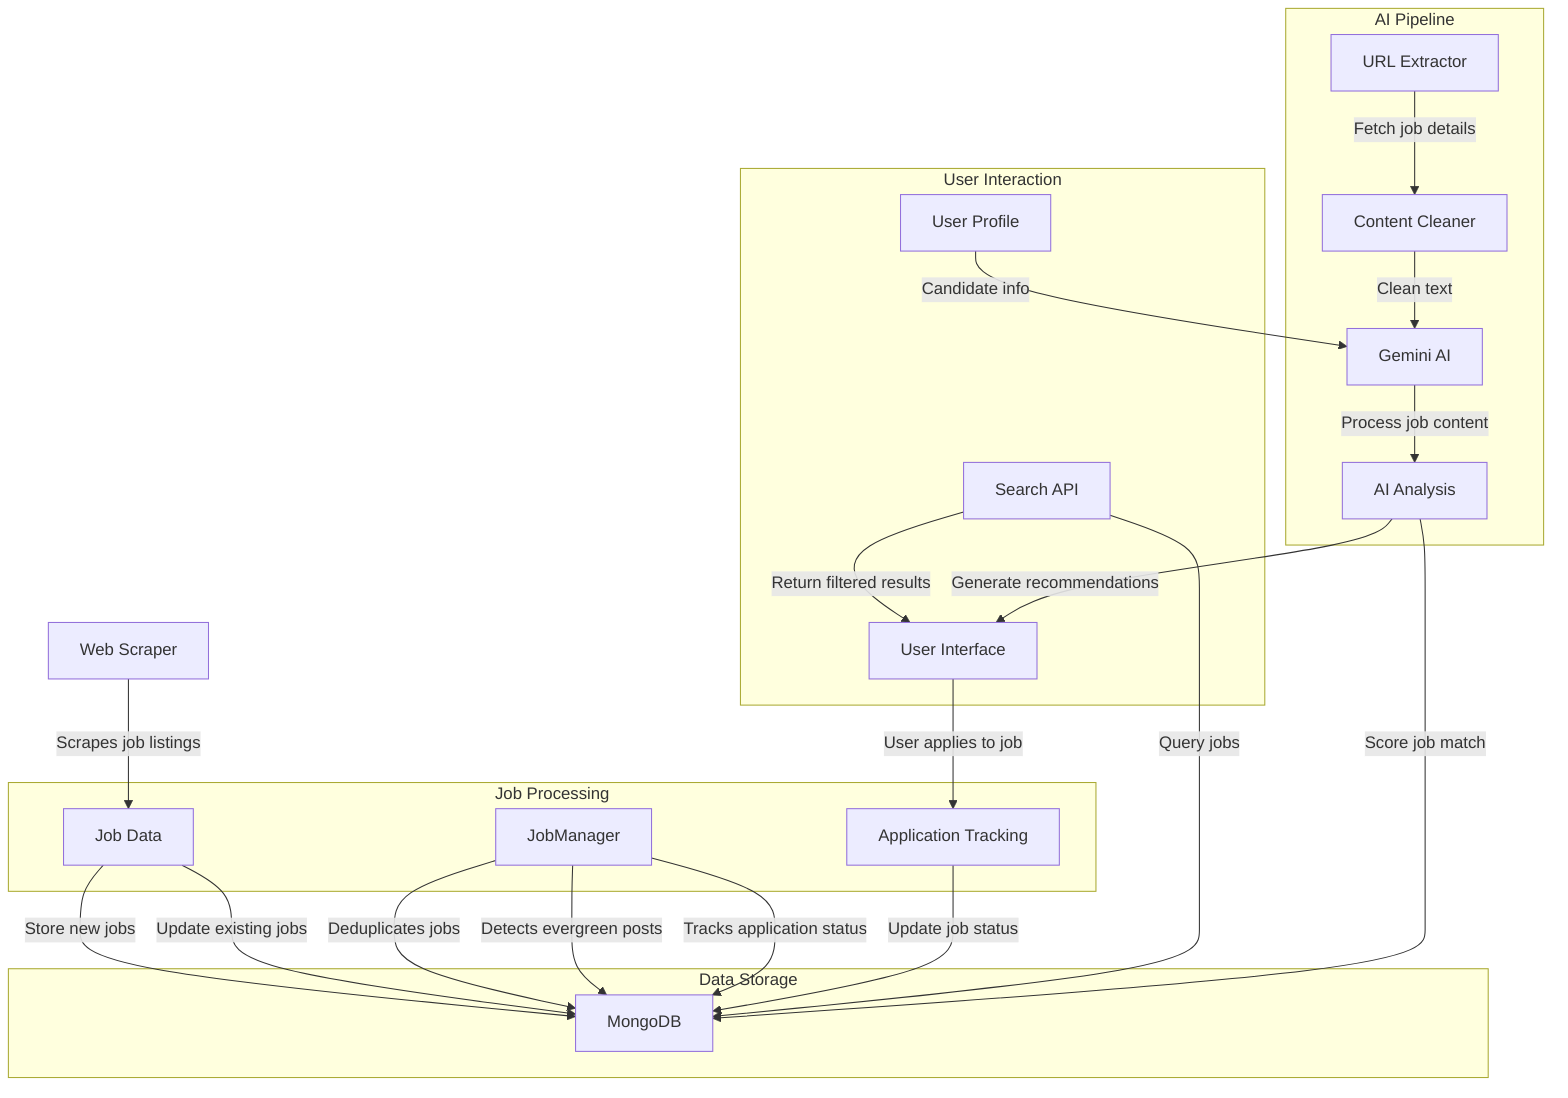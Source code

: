 graph TD
    A[Web Scraper] -->|Scrapes job listings| B[Job Data]
    B -->|Store new jobs| C[MongoDB]
    B -->|Update existing jobs| C
    
    D[JobManager] -->|Deduplicates jobs| C
    D -->|Detects evergreen posts| C
    D -->|Tracks application status| C
    
    E[User Interface] -->|User applies to job| F[Application Tracking]
    F -->|Update job status| C
    
    G[Search API] -->|Query jobs| C
    G -->|Return filtered results| E
    
    H[Gemini AI] -->|Process job content| I[AI Analysis]
    I -->|Score job match| C
    I -->|Generate recommendations| E
    
    J[URL Extractor] -->|Fetch job details| K[Content Cleaner]
    K -->|Clean text| H
    
    L[User Profile] -->|Candidate info| H
    
    subgraph "Data Storage"
        C
    end
    
    subgraph "Job Processing"
        B
        D
        F
    end
    
    subgraph "AI Pipeline"
        J
        K
        H
        I
    end
    
    subgraph "User Interaction"
        E
        G
        L
    end